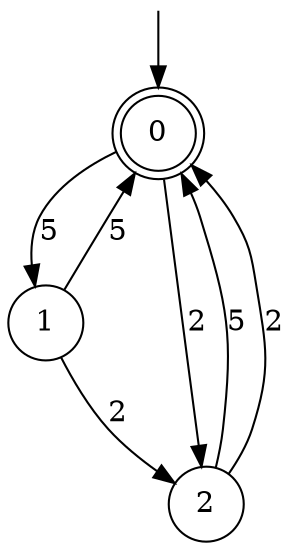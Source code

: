 digraph g {

	s0 [shape="doublecircle" label="0"];
	s1 [shape="circle" label="1"];
	s2 [shape="circle" label="2"];
	s0 -> s1 [label="5"];
	s0 -> s2 [label="2"];
	s1 -> s0 [label="5"];
	s1 -> s2 [label="2"];
	s2 -> s0 [label="5"];
	s2 -> s0 [label="2"];

__start0 [label="" shape="none" width="0" height="0"];
__start0 -> s0;

}
